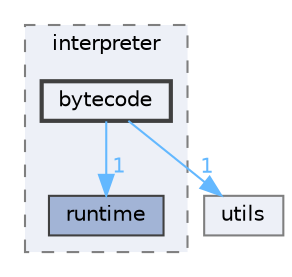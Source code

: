 digraph "src/interpreter/bytecode"
{
 // LATEX_PDF_SIZE
  bgcolor="transparent";
  edge [fontname=Helvetica,fontsize=10,labelfontname=Helvetica,labelfontsize=10];
  node [fontname=Helvetica,fontsize=10,shape=box,height=0.2,width=0.4];
  compound=true
  subgraph clusterdir_4904b5727094acb85f1fb3ce4b540d24 {
    graph [ bgcolor="#edf0f7", pencolor="grey50", label="interpreter", fontname=Helvetica,fontsize=10 style="filled,dashed", URL="dir_4904b5727094acb85f1fb3ce4b540d24.html",tooltip=""]
  dir_82150d069bc1826eceaa8d9d3652c4aa [label="runtime", fillcolor="#a2b4d6", color="grey25", style="filled", URL="dir_82150d069bc1826eceaa8d9d3652c4aa.html",tooltip=""];
  dir_ca69998e4c1a0610c82e737e3523fd27 [label="bytecode", fillcolor="#edf0f7", color="grey25", style="filled,bold", URL="dir_ca69998e4c1a0610c82e737e3523fd27.html",tooltip=""];
  }
  dir_313caf1132e152dd9b58bea13a4052ca [label="utils", fillcolor="#edf0f7", color="grey50", style="filled", URL="dir_313caf1132e152dd9b58bea13a4052ca.html",tooltip=""];
  dir_ca69998e4c1a0610c82e737e3523fd27->dir_313caf1132e152dd9b58bea13a4052ca [headlabel="1", labeldistance=1.5 headhref="dir_000001_000007.html" href="dir_000001_000007.html" color="steelblue1" fontcolor="steelblue1"];
  dir_ca69998e4c1a0610c82e737e3523fd27->dir_82150d069bc1826eceaa8d9d3652c4aa [headlabel="1", labeldistance=1.5 headhref="dir_000001_000005.html" href="dir_000001_000005.html" color="steelblue1" fontcolor="steelblue1"];
}
